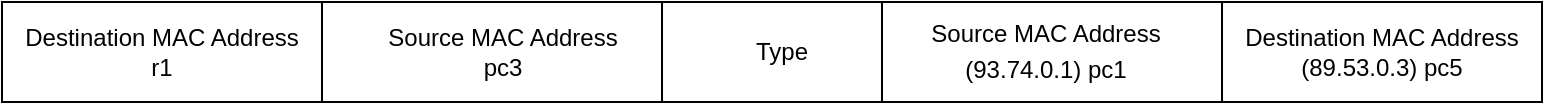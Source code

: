 <mxfile version="22.1.18" type="device">
  <diagram name="Page-1" id="wXKJWHJHW1IuRwQWXABE">
    <mxGraphModel dx="1195" dy="622" grid="1" gridSize="10" guides="1" tooltips="1" connect="1" arrows="1" fold="1" page="1" pageScale="1" pageWidth="827" pageHeight="1169" math="0" shadow="0">
      <root>
        <mxCell id="0" />
        <mxCell id="1" parent="0" />
        <mxCell id="XomJlR_sHJsmUqZ8_PmF-86" value="" style="rounded=0;whiteSpace=wrap;html=1;strokeWidth=1;" vertex="1" parent="1">
          <mxGeometry x="710" y="840" width="160" height="50" as="geometry" />
        </mxCell>
        <mxCell id="XomJlR_sHJsmUqZ8_PmF-87" value="&lt;font style=&quot;font-size: 12px;&quot;&gt;&lt;span style=&quot;&quot;&gt;Destination&lt;/span&gt;&lt;span style=&quot;&quot;&gt;&amp;nbsp;MAC Address&lt;br&gt;r1&lt;br&gt;&lt;/span&gt;&lt;/font&gt;" style="text;html=1;strokeColor=none;fillColor=none;align=center;verticalAlign=middle;whiteSpace=wrap;rounded=0;strokeWidth=1;" vertex="1" parent="1">
          <mxGeometry x="716" y="850" width="148" height="30" as="geometry" />
        </mxCell>
        <mxCell id="XomJlR_sHJsmUqZ8_PmF-88" value="" style="rounded=0;whiteSpace=wrap;html=1;strokeWidth=1;" vertex="1" parent="1">
          <mxGeometry x="1040" y="840" width="120" height="50" as="geometry" />
        </mxCell>
        <mxCell id="XomJlR_sHJsmUqZ8_PmF-89" value="&lt;font style=&quot;&quot;&gt;&lt;font style=&quot;font-size: 12px;&quot;&gt;Type&lt;/font&gt;&lt;br&gt;&lt;/font&gt;" style="text;html=1;strokeColor=none;fillColor=none;align=center;verticalAlign=middle;whiteSpace=wrap;rounded=0;strokeWidth=1;" vertex="1" parent="1">
          <mxGeometry x="1040" y="850" width="120" height="30" as="geometry" />
        </mxCell>
        <mxCell id="XomJlR_sHJsmUqZ8_PmF-90" value="" style="rounded=0;whiteSpace=wrap;html=1;strokeWidth=1;" vertex="1" parent="1">
          <mxGeometry x="870" y="840" width="170" height="50" as="geometry" />
        </mxCell>
        <mxCell id="XomJlR_sHJsmUqZ8_PmF-91" value="&lt;font style=&quot;font-size: 12px;&quot;&gt;&lt;span style=&quot;&quot;&gt;Source MAC Address&lt;br&gt;pc3&lt;br&gt;&lt;/span&gt;&lt;/font&gt;" style="text;html=1;strokeColor=none;fillColor=none;align=center;verticalAlign=middle;whiteSpace=wrap;rounded=0;strokeWidth=1;" vertex="1" parent="1">
          <mxGeometry x="890" y="850" width="141" height="30" as="geometry" />
        </mxCell>
        <mxCell id="XomJlR_sHJsmUqZ8_PmF-92" value="" style="rounded=0;whiteSpace=wrap;html=1;strokeWidth=1;" vertex="1" parent="1">
          <mxGeometry x="1150" y="840" width="170" height="50" as="geometry" />
        </mxCell>
        <mxCell id="XomJlR_sHJsmUqZ8_PmF-93" value="&lt;font style=&quot;font-size: 12px;&quot;&gt;&lt;span style=&quot;border-color: var(--border-color);&quot;&gt;Source MAC Address&lt;br style=&quot;border-color: var(--border-color);&quot;&gt;(93.74.0.1) pc1&lt;/span&gt;&lt;b style=&quot;font-size: 15px;&quot;&gt;&lt;br&gt;&lt;/b&gt;&lt;/font&gt;" style="text;html=1;strokeColor=none;fillColor=none;align=center;verticalAlign=middle;whiteSpace=wrap;rounded=0;strokeWidth=1;" vertex="1" parent="1">
          <mxGeometry x="1160" y="850" width="144" height="30" as="geometry" />
        </mxCell>
        <mxCell id="XomJlR_sHJsmUqZ8_PmF-94" value="" style="rounded=0;whiteSpace=wrap;html=1;strokeWidth=1;" vertex="1" parent="1">
          <mxGeometry x="1320.0" y="840" width="160" height="50" as="geometry" />
        </mxCell>
        <mxCell id="XomJlR_sHJsmUqZ8_PmF-95" value="&lt;font style=&quot;font-size: 12px;&quot;&gt;&lt;span style=&quot;border-color: var(--border-color);&quot;&gt;&lt;font style=&quot;font-size: 12px;&quot;&gt;Destination&lt;/font&gt;&lt;/span&gt;&lt;span style=&quot;border-color: var(--border-color);&quot;&gt;&amp;nbsp;MAC Address&lt;br style=&quot;border-color: var(--border-color);&quot;&gt;&lt;/span&gt;&lt;span style=&quot;&quot;&gt;(89.53.0.3) pc5&lt;br&gt;&lt;/span&gt;&lt;/font&gt;" style="text;html=1;strokeColor=none;fillColor=none;align=center;verticalAlign=middle;whiteSpace=wrap;rounded=0;strokeWidth=1;" vertex="1" parent="1">
          <mxGeometry x="1320.0" y="850" width="160" height="30" as="geometry" />
        </mxCell>
      </root>
    </mxGraphModel>
  </diagram>
</mxfile>
